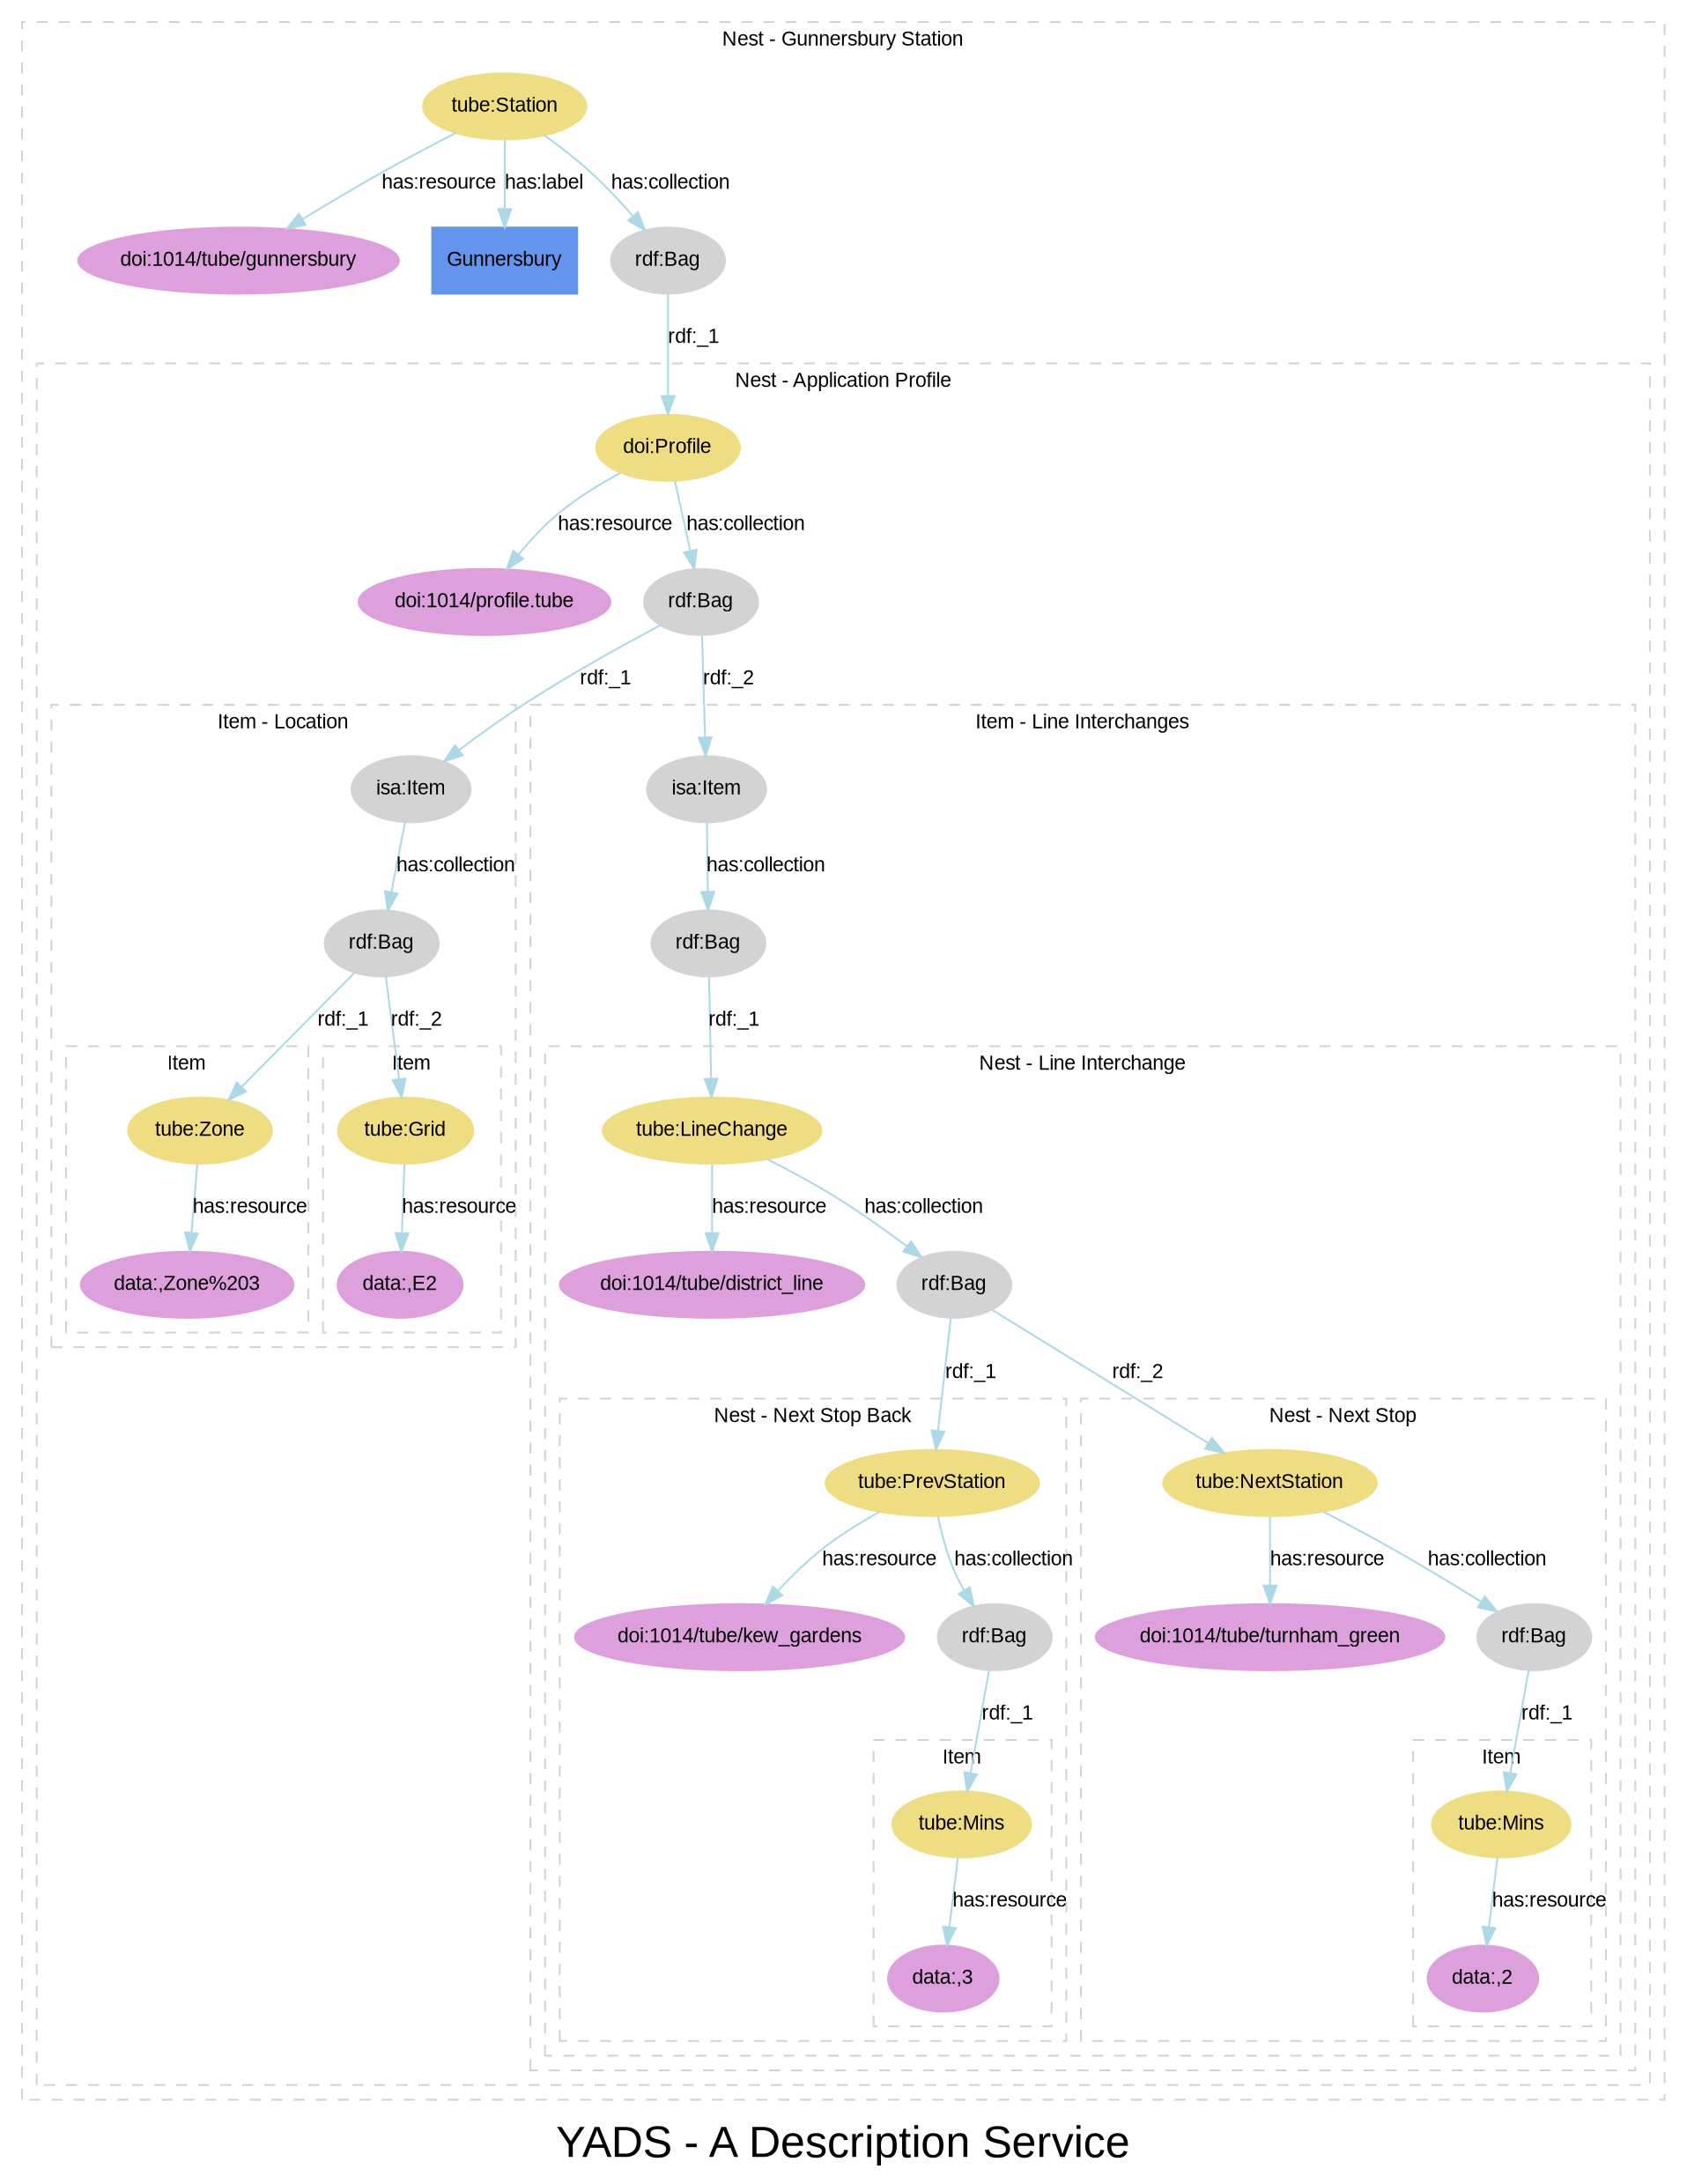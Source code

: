 
digraph yads { 



graph [

  fontname=arial, fontsize=24

  label="YADS - A Description Service"

];

node [

  fontname=arial, fontsize=11, fontcolor=black,

  style=filled, color=cornflowerblue,

];

edge [

  fontname=arial, fontsize=11, fontcolor=black,

  style=filled, color=lightblue,

];

rankdir=TB;



subgraph cluster_1 {



  style=dashed; color=lightgrey;

  fontname=arial; fontsize=11;

  fontcolor="black"; label="Nest - Gunnersbury Station";



  ":_1" [label="tube:Station", color=lightgoldenrod];

  ":_1" -> "doi:1014/tube/gunnersbury" [label="has:resource", URL="http://www2.elsevier.co.uk/~tony/1014/yads-schema-2002-04-03#resource"];

  ":_1" -> "node_1" [label="has:label", URL="http://www2.elsevier.co.uk/~tony/1014/yads-schema-2002-04-03#label"];



  ":_1" -> ":_2" [label="has:collection", URL="http://www2.elsevier.co.uk/~tony/1014/yads-schema-2002-04-03#collection"];

  ":_2" [label="rdf:Bag", color=lightgrey];

  "doi:1014/tube/gunnersbury" [color=plum, URL="http://dx.doi.org/1014/tube/gunnersbury"];

  "node_1" [shape=box, label="Gunnersbury"];

  ":_2" [label="rdf:Bag", color=lightgrey, URL="http://www.w3.org/1999/02/22-rdf-syntax-ns#Bag"];

  ":_2" -> ":_3" [label="rdf:_1", URL="http://www.w3.org/1999/02/22-rdf-syntax-ns#_1"];

":_3" [label="isa:Nest"]



subgraph cluster_3 {



  style=dashed; color=lightgrey;

  fontname=arial; fontsize=11;

  fontcolor="black"; label="Nest - Application Profile";



  ":_3" [label="doi:Profile", color=lightgoldenrod];

  ":_3" -> "doi:1014/profile.tube" [label="has:resource", URL="http://www2.elsevier.co.uk/~tony/1014/yads-schema-2002-04-03#resource"];



  ":_3" -> ":_4" [label="has:collection", URL="http://www2.elsevier.co.uk/~tony/1014/yads-schema-2002-04-03#collection"];

  ":_4" [label="rdf:Bag", color=lightgrey];

  "doi:1014/profile.tube" [color=plum, URL="http://dx.doi.org/1014/profile.tube"];

  ":_4" [label="rdf:Bag", color=lightgrey, URL="http://www.w3.org/1999/02/22-rdf-syntax-ns#Bag"];

  ":_4" -> ":_5" [label="rdf:_1", URL="http://www.w3.org/1999/02/22-rdf-syntax-ns#_1"];

":_5" [label="isa:Item"]

  ":_4" -> ":_9" [label="rdf:_2", URL="http://www.w3.org/1999/02/22-rdf-syntax-ns#_2"];

":_9" [label="isa:Item"]



subgraph cluster_5 {



  style=dashed; color=lightgrey;

  fontname=arial; fontsize=11;

  fontcolor="black"; label="Item - Location";



  ":_5" [label="isa:Item", color=lightgrey, URL="http://www2.elsevier.co.uk/~tony/1014/yads-schema-2002-04-03#Item"];

  ":_5" -> ":_6" [label="has:collection", URL="http://www2.elsevier.co.uk/~tony/1014/yads-schema-2002-04-03#collection"];

  ":_6" [label="rdf:Bag", color=lightgrey];

  ":_6" [label="rdf:Bag", color=lightgrey, URL="http://www.w3.org/1999/02/22-rdf-syntax-ns#Bag"];

  ":_6" -> ":_7" [label="rdf:_1", URL="http://www.w3.org/1999/02/22-rdf-syntax-ns#_1"];

":_7" [label="isa:Item"]

  ":_6" -> ":_8" [label="rdf:_2", URL="http://www.w3.org/1999/02/22-rdf-syntax-ns#_2"];

":_8" [label="isa:Item"]



subgraph cluster_7 {



  style=dashed; color=lightgrey;

  fontname=arial; fontsize=11;
  fontcolor="black"; label="Item";



  ":_7" [label="tube:Zone", color=lightgoldenrod];

  ":_7" -> "data:,Zone%203" [label="has:resource", URL="http://www2.elsevier.co.uk/~tony/1014/yads-schema-2002-04-03#resource"];



  "data:,Zone%203" [color=plum, URL="data:,Zone%203"];

}



subgraph cluster_8 {



  style=dashed; color=lightgrey;

  fontname=arial; fontsize=11;

  fontcolor="black"; label="Item";



  ":_8" [label="tube:Grid", color=lightgoldenrod];

  ":_8" -> "data:,E2" [label="has:resource", URL="http://www2.elsevier.co.uk/~tony/1014/yads-schema-2002-04-03#resource"];



  "data:,E2" [color=plum, URL="data:,E2"];

}



}



subgraph cluster_9 {



  style=dashed; color=lightgrey;

  fontname=arial; fontsize=11;

  fontcolor="black"; label="Item - Line Interchanges";



  ":_9" [label="isa:Item", color=lightgrey, URL="http://www2.elsevier.co.uk/~tony/1014/yads-schema-2002-04-03#Item"];

  ":_9" -> ":_10" [label="has:collection", URL="http://www2.elsevier.co.uk/~tony/1014/yads-schema-2002-04-03#collection"];

  ":_10" [label="rdf:Bag", color=lightgrey];

  ":_10" [label="rdf:Bag", color=lightgrey, URL="http://www.w3.org/1999/02/22-rdf-syntax-ns#Bag"];

  ":_10" -> ":_11" [label="rdf:_1", URL="http://www.w3.org/1999/02/22-rdf-syntax-ns#_1"];

":_11" [label="isa:Nest"]



subgraph cluster_11 {



  style=dashed; color=lightgrey;

  fontname=arial; fontsize=11;

  fontcolor="black"; label="Nest - Line Interchange";



  ":_11" [label="tube:LineChange", color=lightgoldenrod];

  ":_11" -> "doi:1014/tube/district_line" [label="has:resource", URL="http://www2.elsevier.co.uk/~tony/1014/yads-schema-2002-04-03#resource"];



  ":_11" -> ":_12" [label="has:collection", URL="http://www2.elsevier.co.uk/~tony/1014/yads-schema-2002-04-03#collection"];

  ":_12" [label="rdf:Bag", color=lightgrey];

  "doi:1014/tube/district_line" [color=plum, URL="http://dx.doi.org/1014/tube/district_line"];

  ":_12" [label="rdf:Bag", color=lightgrey, URL="http://www.w3.org/1999/02/22-rdf-syntax-ns#Bag"];

  ":_12" -> ":_13" [label="rdf:_1", URL="http://www.w3.org/1999/02/22-rdf-syntax-ns#_1"];

":_13" [label="isa:Nest"]

  ":_12" -> ":_16" [label="rdf:_2", URL="http://www.w3.org/1999/02/22-rdf-syntax-ns#_2"];

":_16" [label="isa:Nest"]



subgraph cluster_13 {



  style=dashed; color=lightgrey;

  fontname=arial; fontsize=11;

  fontcolor="black"; label="Nest - Next Stop Back";



  ":_13" [label="tube:PrevStation", color=lightgoldenrod];

  ":_13" -> "doi:1014/tube/kew_gardens" [label="has:resource", URL="http://www2.elsevier.co.uk/~tony/1014/yads-schema-2002-04-03#resource"];



  ":_13" -> ":_14" [label="has:collection", URL="http://www2.elsevier.co.uk/~tony/1014/yads-schema-2002-04-03#collection"];

  ":_14" [label="rdf:Bag", color=lightgrey];

  "doi:1014/tube/kew_gardens" [color=plum, URL="http://dx.doi.org/1014/tube/kew_gardens"];

  ":_14" [label="rdf:Bag", color=lightgrey, URL="http://www.w3.org/1999/02/22-rdf-syntax-ns#Bag"];

  ":_14" -> ":_15" [label="rdf:_1", URL="http://www.w3.org/1999/02/22-rdf-syntax-ns#_1"];

":_15" [label="isa:Item"]



subgraph cluster_15 {



  style=dashed; color=lightgrey;

  fontname=arial; fontsize=11;

  fontcolor="black"; label="Item";



  ":_15" [label="tube:Mins", color=lightgoldenrod];

  ":_15" -> "data:,3" [label="has:resource", URL="http://www2.elsevier.co.uk/~tony/1014/yads-schema-2002-04-03#resource"];



  "data:,3" [color=plum, URL="data:,3"];

}



}



subgraph cluster_16 {



  style=dashed; color=lightgrey;

  fontname=arial; fontsize=11;

  fontcolor="black"; label="Nest - Next Stop";



  ":_16" [label="tube:NextStation", color=lightgoldenrod];

  ":_16" -> "doi:1014/tube/turnham_green" [label="has:resource", URL="http://www2.elsevier.co.uk/~tony/1014/yads-schema-2002-04-03#resource"];



  ":_16" -> ":_17" [label="has:collection", URL="http://www2.elsevier.co.uk/~tony/1014/yads-schema-2002-04-03#collection"];

  ":_17" [label="rdf:Bag", color=lightgrey];

  "doi:1014/tube/turnham_green" [color=plum, URL="http://dx.doi.org/1014/tube/turnham_green"];

  ":_17" [label="rdf:Bag", color=lightgrey, URL="http://www.w3.org/1999/02/22-rdf-syntax-ns#Bag"];

  ":_17" -> ":_18" [label="rdf:_1", URL="http://www.w3.org/1999/02/22-rdf-syntax-ns#_1"];

":_18" [label="isa:Item"]



subgraph cluster_18 {



  style=dashed; color=lightgrey;

  fontname=arial; fontsize=11;

  fontcolor="black"; label="Item";



  ":_18" [label="tube:Mins", color=lightgoldenrod];

  ":_18" -> "data:,2" [label="has:resource", URL="http://www2.elsevier.co.uk/~tony/1014/yads-schema-2002-04-03#resource"];



  "data:,2" [color=plum, URL="data:,2"];

}



}



}



}



}



}



}

